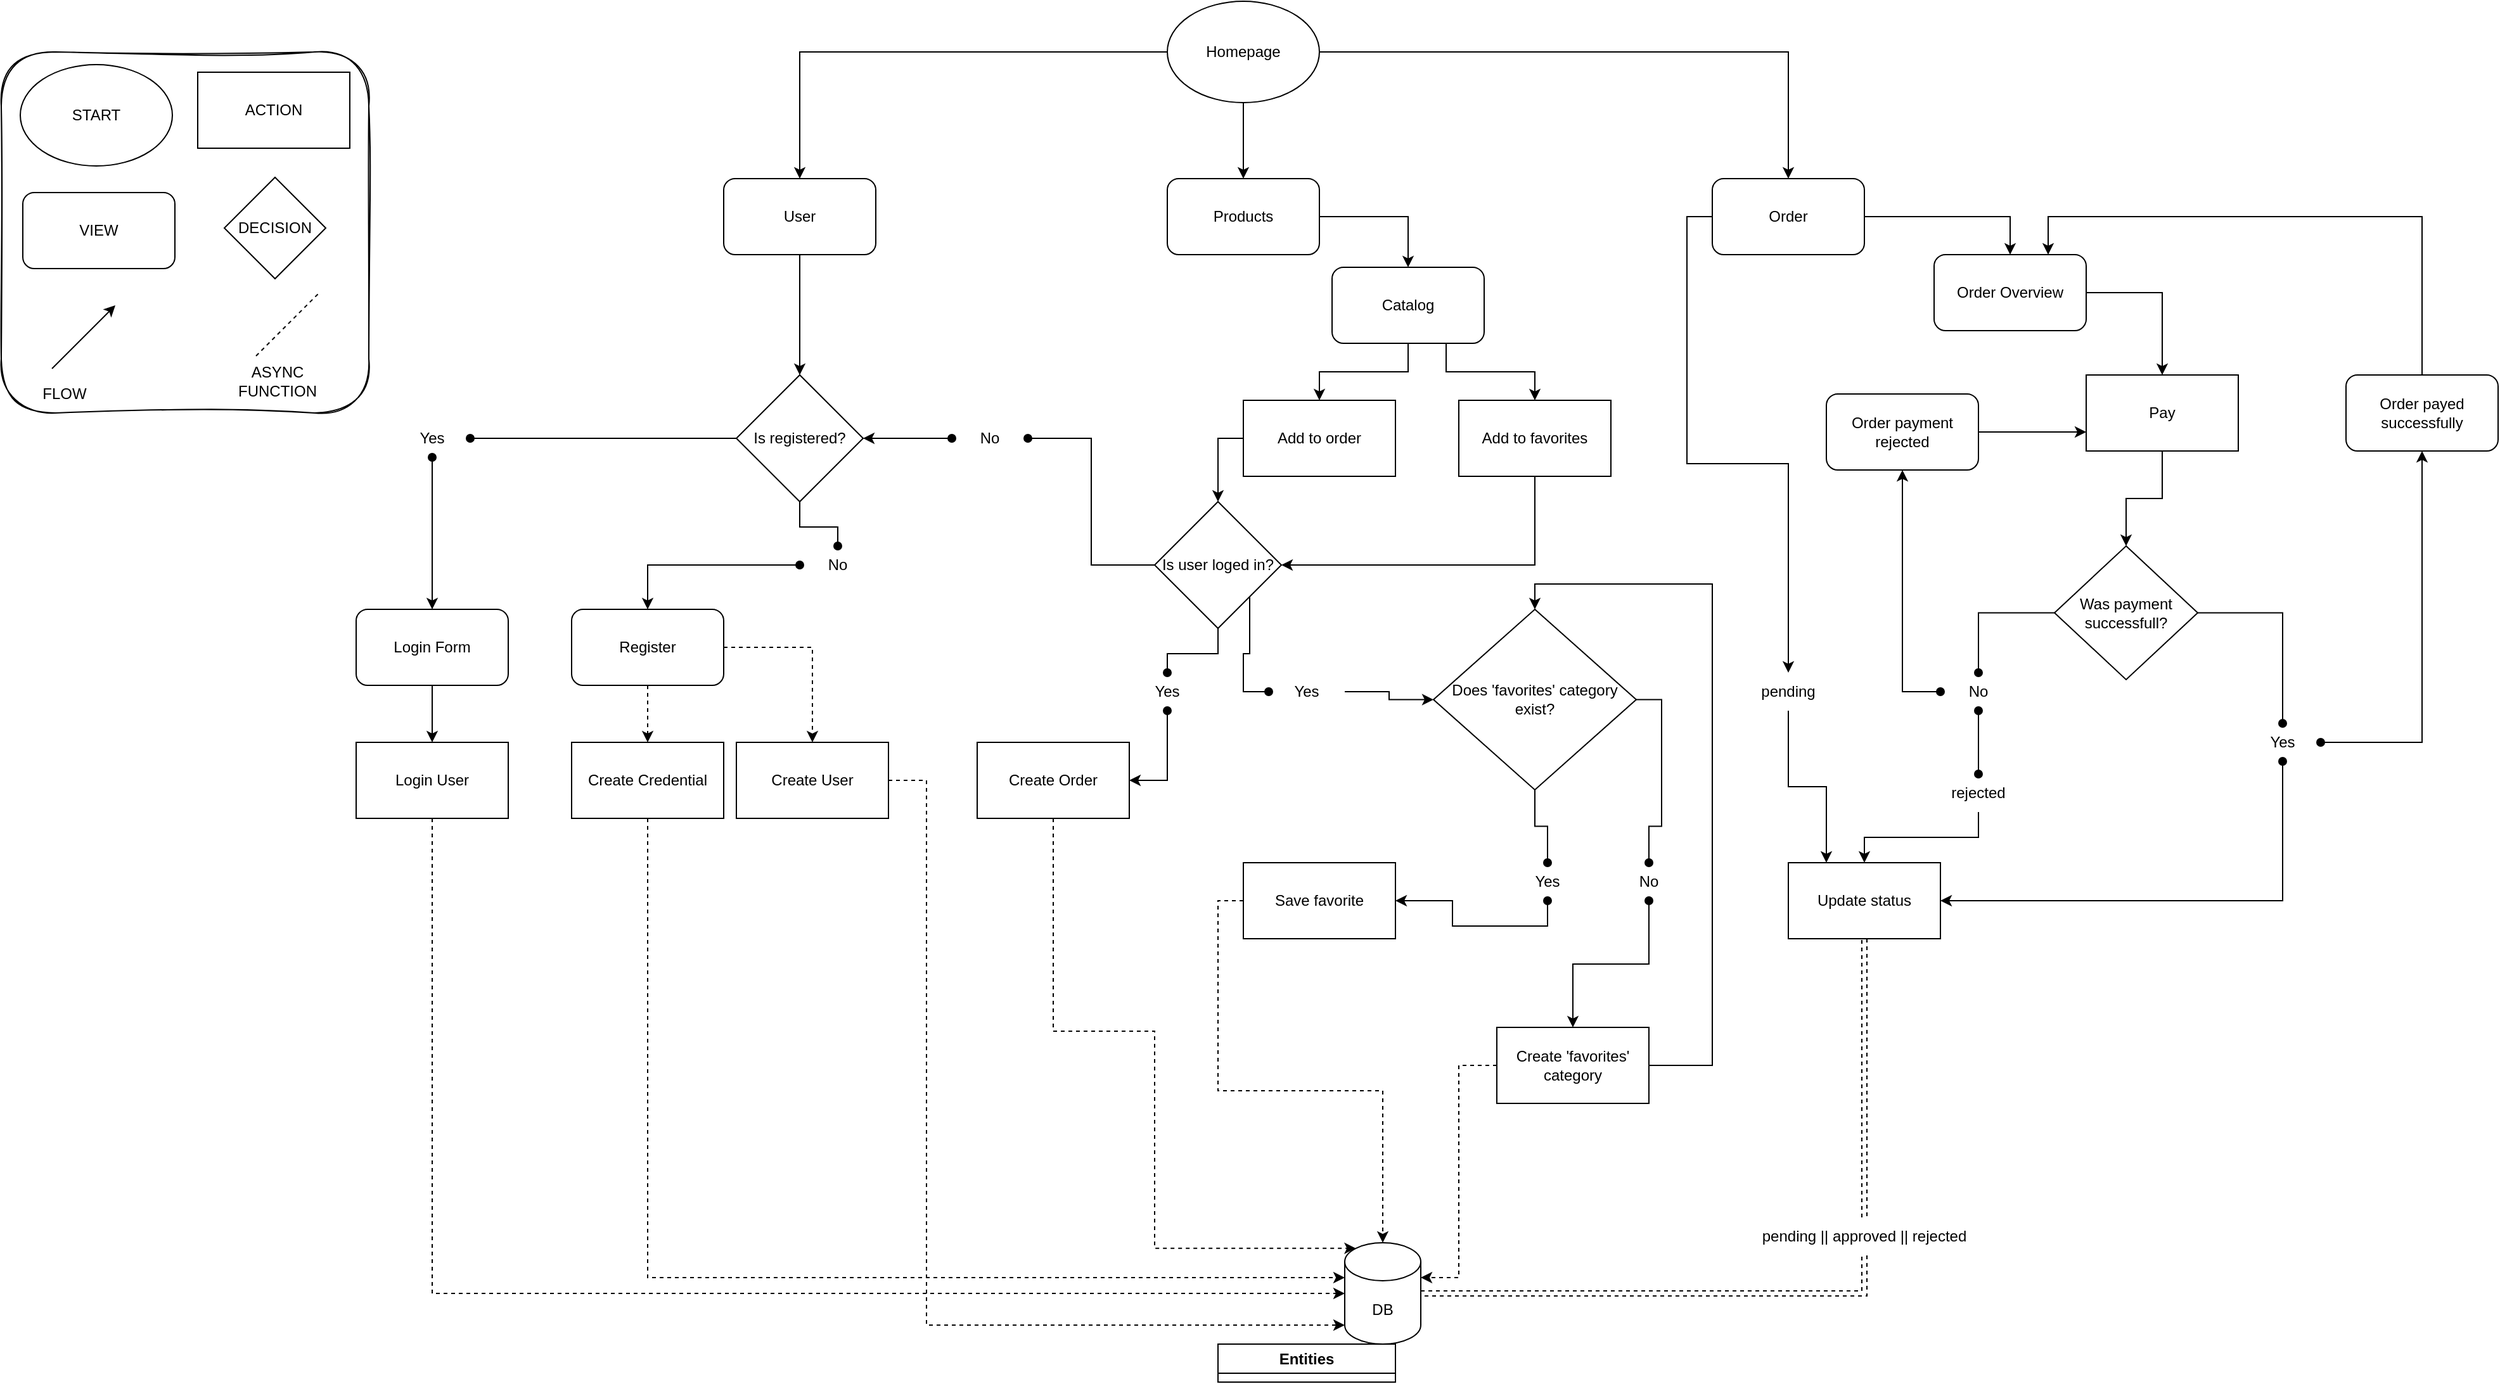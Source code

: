<mxfile version="24.5.3" type="github">
  <diagram name="Página-1" id="2Fvzduwzr8cer9EVC6Ml">
    <mxGraphModel dx="3217" dy="1230" grid="1" gridSize="10" guides="1" tooltips="1" connect="1" arrows="1" fold="1" page="1" pageScale="1" pageWidth="827" pageHeight="1169" math="0" shadow="0">
      <root>
        <mxCell id="0" />
        <mxCell id="1" parent="0" />
        <mxCell id="HE_qEEHTXUtGeVpZ5zVx-15" style="edgeStyle=orthogonalEdgeStyle;rounded=0;orthogonalLoop=1;jettySize=auto;html=1;exitX=0;exitY=0.5;exitDx=0;exitDy=0;entryX=0.5;entryY=0;entryDx=0;entryDy=0;" edge="1" parent="1" source="HE_qEEHTXUtGeVpZ5zVx-1" target="HE_qEEHTXUtGeVpZ5zVx-3">
          <mxGeometry relative="1" as="geometry" />
        </mxCell>
        <mxCell id="HE_qEEHTXUtGeVpZ5zVx-37" style="edgeStyle=orthogonalEdgeStyle;rounded=0;orthogonalLoop=1;jettySize=auto;html=1;exitX=0.5;exitY=1;exitDx=0;exitDy=0;entryX=0.5;entryY=0;entryDx=0;entryDy=0;" edge="1" parent="1" source="HE_qEEHTXUtGeVpZ5zVx-1" target="HE_qEEHTXUtGeVpZ5zVx-4">
          <mxGeometry relative="1" as="geometry" />
        </mxCell>
        <mxCell id="HE_qEEHTXUtGeVpZ5zVx-94" style="edgeStyle=orthogonalEdgeStyle;rounded=0;orthogonalLoop=1;jettySize=auto;html=1;exitX=1;exitY=0.5;exitDx=0;exitDy=0;entryX=0.5;entryY=0;entryDx=0;entryDy=0;" edge="1" parent="1" source="HE_qEEHTXUtGeVpZ5zVx-1" target="HE_qEEHTXUtGeVpZ5zVx-93">
          <mxGeometry relative="1" as="geometry" />
        </mxCell>
        <mxCell id="HE_qEEHTXUtGeVpZ5zVx-1" value="Homepage" style="ellipse;whiteSpace=wrap;html=1;" vertex="1" parent="1">
          <mxGeometry x="140" width="120" height="80" as="geometry" />
        </mxCell>
        <mxCell id="HE_qEEHTXUtGeVpZ5zVx-38" style="edgeStyle=orthogonalEdgeStyle;rounded=0;orthogonalLoop=1;jettySize=auto;html=1;exitX=0.5;exitY=1;exitDx=0;exitDy=0;dashed=1;" edge="1" parent="1" source="HE_qEEHTXUtGeVpZ5zVx-2" target="HE_qEEHTXUtGeVpZ5zVx-30">
          <mxGeometry relative="1" as="geometry" />
        </mxCell>
        <mxCell id="HE_qEEHTXUtGeVpZ5zVx-56" style="edgeStyle=orthogonalEdgeStyle;rounded=0;orthogonalLoop=1;jettySize=auto;html=1;exitX=1;exitY=0.5;exitDx=0;exitDy=0;entryX=0.5;entryY=0;entryDx=0;entryDy=0;dashed=1;" edge="1" parent="1" source="HE_qEEHTXUtGeVpZ5zVx-2" target="HE_qEEHTXUtGeVpZ5zVx-55">
          <mxGeometry relative="1" as="geometry" />
        </mxCell>
        <mxCell id="HE_qEEHTXUtGeVpZ5zVx-2" value="Register" style="rounded=1;whiteSpace=wrap;html=1;" vertex="1" parent="1">
          <mxGeometry x="-330" y="480" width="120" height="60" as="geometry" />
        </mxCell>
        <mxCell id="HE_qEEHTXUtGeVpZ5zVx-6" value="" style="edgeStyle=orthogonalEdgeStyle;rounded=0;orthogonalLoop=1;jettySize=auto;html=1;" edge="1" parent="1" source="HE_qEEHTXUtGeVpZ5zVx-3" target="HE_qEEHTXUtGeVpZ5zVx-5">
          <mxGeometry relative="1" as="geometry" />
        </mxCell>
        <mxCell id="HE_qEEHTXUtGeVpZ5zVx-3" value="User" style="rounded=1;whiteSpace=wrap;html=1;" vertex="1" parent="1">
          <mxGeometry x="-210" y="140" width="120" height="60" as="geometry" />
        </mxCell>
        <mxCell id="HE_qEEHTXUtGeVpZ5zVx-106" style="edgeStyle=orthogonalEdgeStyle;rounded=0;orthogonalLoop=1;jettySize=auto;html=1;exitX=1;exitY=0.5;exitDx=0;exitDy=0;entryX=0.5;entryY=0;entryDx=0;entryDy=0;" edge="1" parent="1" source="HE_qEEHTXUtGeVpZ5zVx-4" target="HE_qEEHTXUtGeVpZ5zVx-17">
          <mxGeometry relative="1" as="geometry" />
        </mxCell>
        <mxCell id="HE_qEEHTXUtGeVpZ5zVx-4" value="Products" style="rounded=1;whiteSpace=wrap;html=1;" vertex="1" parent="1">
          <mxGeometry x="140" y="140" width="120" height="60" as="geometry" />
        </mxCell>
        <mxCell id="HE_qEEHTXUtGeVpZ5zVx-9" value="" style="edgeStyle=orthogonalEdgeStyle;rounded=0;orthogonalLoop=1;jettySize=auto;html=1;startArrow=oval;startFill=1;" edge="1" parent="1" source="HE_qEEHTXUtGeVpZ5zVx-10" target="HE_qEEHTXUtGeVpZ5zVx-8">
          <mxGeometry relative="1" as="geometry" />
        </mxCell>
        <mxCell id="HE_qEEHTXUtGeVpZ5zVx-12" value="" style="edgeStyle=orthogonalEdgeStyle;rounded=0;orthogonalLoop=1;jettySize=auto;html=1;startArrow=oval;startFill=1;" edge="1" parent="1" source="HE_qEEHTXUtGeVpZ5zVx-13" target="HE_qEEHTXUtGeVpZ5zVx-2">
          <mxGeometry relative="1" as="geometry" />
        </mxCell>
        <mxCell id="HE_qEEHTXUtGeVpZ5zVx-5" value="Is registered?" style="rhombus;whiteSpace=wrap;html=1;" vertex="1" parent="1">
          <mxGeometry x="-200" y="295" width="100" height="100" as="geometry" />
        </mxCell>
        <mxCell id="HE_qEEHTXUtGeVpZ5zVx-58" style="edgeStyle=orthogonalEdgeStyle;rounded=0;orthogonalLoop=1;jettySize=auto;html=1;exitX=0.5;exitY=1;exitDx=0;exitDy=0;entryX=0.5;entryY=0;entryDx=0;entryDy=0;" edge="1" parent="1" source="HE_qEEHTXUtGeVpZ5zVx-8" target="HE_qEEHTXUtGeVpZ5zVx-54">
          <mxGeometry relative="1" as="geometry" />
        </mxCell>
        <mxCell id="HE_qEEHTXUtGeVpZ5zVx-8" value="Login Form" style="rounded=1;whiteSpace=wrap;html=1;" vertex="1" parent="1">
          <mxGeometry x="-500" y="480" width="120" height="60" as="geometry" />
        </mxCell>
        <mxCell id="HE_qEEHTXUtGeVpZ5zVx-11" value="" style="edgeStyle=orthogonalEdgeStyle;rounded=0;orthogonalLoop=1;jettySize=auto;html=1;endArrow=oval;endFill=1;" edge="1" parent="1" source="HE_qEEHTXUtGeVpZ5zVx-5" target="HE_qEEHTXUtGeVpZ5zVx-10">
          <mxGeometry relative="1" as="geometry">
            <mxPoint x="20" y="330" as="sourcePoint" />
            <mxPoint x="-150" y="370" as="targetPoint" />
          </mxGeometry>
        </mxCell>
        <mxCell id="HE_qEEHTXUtGeVpZ5zVx-10" value="Yes" style="text;html=1;align=center;verticalAlign=middle;whiteSpace=wrap;rounded=0;" vertex="1" parent="1">
          <mxGeometry x="-470" y="330" width="60" height="30" as="geometry" />
        </mxCell>
        <mxCell id="HE_qEEHTXUtGeVpZ5zVx-14" value="" style="edgeStyle=orthogonalEdgeStyle;rounded=0;orthogonalLoop=1;jettySize=auto;html=1;endArrow=oval;endFill=1;" edge="1" parent="1" source="HE_qEEHTXUtGeVpZ5zVx-5" target="HE_qEEHTXUtGeVpZ5zVx-13">
          <mxGeometry relative="1" as="geometry">
            <mxPoint x="70" y="380" as="sourcePoint" />
            <mxPoint x="70" y="480" as="targetPoint" />
          </mxGeometry>
        </mxCell>
        <mxCell id="HE_qEEHTXUtGeVpZ5zVx-13" value="No" style="text;html=1;align=center;verticalAlign=middle;whiteSpace=wrap;rounded=0;" vertex="1" parent="1">
          <mxGeometry x="-150" y="430" width="60" height="30" as="geometry" />
        </mxCell>
        <mxCell id="HE_qEEHTXUtGeVpZ5zVx-42" style="edgeStyle=orthogonalEdgeStyle;rounded=0;orthogonalLoop=1;jettySize=auto;html=1;exitX=0.5;exitY=1;exitDx=0;exitDy=0;entryX=0.5;entryY=0;entryDx=0;entryDy=0;" edge="1" parent="1" source="HE_qEEHTXUtGeVpZ5zVx-17" target="HE_qEEHTXUtGeVpZ5zVx-19">
          <mxGeometry relative="1" as="geometry" />
        </mxCell>
        <mxCell id="HE_qEEHTXUtGeVpZ5zVx-61" style="edgeStyle=orthogonalEdgeStyle;rounded=0;orthogonalLoop=1;jettySize=auto;html=1;exitX=0.75;exitY=1;exitDx=0;exitDy=0;entryX=0.5;entryY=0;entryDx=0;entryDy=0;" edge="1" parent="1" source="HE_qEEHTXUtGeVpZ5zVx-17" target="HE_qEEHTXUtGeVpZ5zVx-60">
          <mxGeometry relative="1" as="geometry" />
        </mxCell>
        <mxCell id="HE_qEEHTXUtGeVpZ5zVx-17" value="Catalog" style="whiteSpace=wrap;html=1;rounded=1;" vertex="1" parent="1">
          <mxGeometry x="270" y="210" width="120" height="60" as="geometry" />
        </mxCell>
        <mxCell id="HE_qEEHTXUtGeVpZ5zVx-62" style="edgeStyle=orthogonalEdgeStyle;rounded=0;orthogonalLoop=1;jettySize=auto;html=1;exitX=0;exitY=0.5;exitDx=0;exitDy=0;entryX=0.5;entryY=0;entryDx=0;entryDy=0;" edge="1" parent="1" source="HE_qEEHTXUtGeVpZ5zVx-19" target="HE_qEEHTXUtGeVpZ5zVx-21">
          <mxGeometry relative="1" as="geometry" />
        </mxCell>
        <mxCell id="HE_qEEHTXUtGeVpZ5zVx-19" value="Add to order" style="rounded=0;whiteSpace=wrap;html=1;" vertex="1" parent="1">
          <mxGeometry x="200" y="315" width="120" height="60" as="geometry" />
        </mxCell>
        <mxCell id="HE_qEEHTXUtGeVpZ5zVx-23" style="edgeStyle=orthogonalEdgeStyle;rounded=0;orthogonalLoop=1;jettySize=auto;html=1;exitX=0;exitY=0.5;exitDx=0;exitDy=0;entryX=1;entryY=0.5;entryDx=0;entryDy=0;startArrow=oval;startFill=1;" edge="1" parent="1" source="HE_qEEHTXUtGeVpZ5zVx-24" target="HE_qEEHTXUtGeVpZ5zVx-5">
          <mxGeometry relative="1" as="geometry" />
        </mxCell>
        <mxCell id="HE_qEEHTXUtGeVpZ5zVx-44" style="edgeStyle=orthogonalEdgeStyle;rounded=0;orthogonalLoop=1;jettySize=auto;html=1;exitX=0.5;exitY=1;exitDx=0;exitDy=0;entryX=1;entryY=0.5;entryDx=0;entryDy=0;startArrow=oval;startFill=1;" edge="1" parent="1" source="HE_qEEHTXUtGeVpZ5zVx-27" target="HE_qEEHTXUtGeVpZ5zVx-33">
          <mxGeometry relative="1" as="geometry" />
        </mxCell>
        <mxCell id="HE_qEEHTXUtGeVpZ5zVx-47" style="edgeStyle=orthogonalEdgeStyle;rounded=0;orthogonalLoop=1;jettySize=auto;html=1;exitX=0.5;exitY=1;exitDx=0;exitDy=0;entryX=0.5;entryY=0;entryDx=0;entryDy=0;endArrow=oval;endFill=1;" edge="1" parent="1" source="HE_qEEHTXUtGeVpZ5zVx-21" target="HE_qEEHTXUtGeVpZ5zVx-27">
          <mxGeometry relative="1" as="geometry" />
        </mxCell>
        <mxCell id="HE_qEEHTXUtGeVpZ5zVx-21" value="Is user loged in?" style="rhombus;whiteSpace=wrap;html=1;" vertex="1" parent="1">
          <mxGeometry x="130" y="395" width="100" height="100" as="geometry" />
        </mxCell>
        <mxCell id="HE_qEEHTXUtGeVpZ5zVx-25" value="" style="edgeStyle=orthogonalEdgeStyle;rounded=0;orthogonalLoop=1;jettySize=auto;html=1;exitX=0;exitY=0.5;exitDx=0;exitDy=0;entryX=1;entryY=0.5;entryDx=0;entryDy=0;endArrow=oval;endFill=1;" edge="1" parent="1" source="HE_qEEHTXUtGeVpZ5zVx-21" target="HE_qEEHTXUtGeVpZ5zVx-24">
          <mxGeometry relative="1" as="geometry">
            <mxPoint x="270" y="450" as="sourcePoint" />
            <mxPoint x="120" y="330" as="targetPoint" />
          </mxGeometry>
        </mxCell>
        <mxCell id="HE_qEEHTXUtGeVpZ5zVx-24" value="No" style="text;html=1;align=center;verticalAlign=middle;whiteSpace=wrap;rounded=0;" vertex="1" parent="1">
          <mxGeometry x="-30" y="330" width="60" height="30" as="geometry" />
        </mxCell>
        <mxCell id="HE_qEEHTXUtGeVpZ5zVx-29" value="DB" style="shape=cylinder3;whiteSpace=wrap;html=1;boundedLbl=1;backgroundOutline=1;size=15;" vertex="1" parent="1">
          <mxGeometry x="280" y="980" width="60" height="80" as="geometry" />
        </mxCell>
        <mxCell id="HE_qEEHTXUtGeVpZ5zVx-32" style="edgeStyle=orthogonalEdgeStyle;rounded=0;orthogonalLoop=1;jettySize=auto;html=1;exitX=0.5;exitY=1;exitDx=0;exitDy=0;entryX=0;entryY=0;entryDx=0;entryDy=27.5;entryPerimeter=0;dashed=1;" edge="1" parent="1" source="HE_qEEHTXUtGeVpZ5zVx-30" target="HE_qEEHTXUtGeVpZ5zVx-29">
          <mxGeometry relative="1" as="geometry" />
        </mxCell>
        <mxCell id="HE_qEEHTXUtGeVpZ5zVx-30" value="Create Credential" style="rounded=0;whiteSpace=wrap;html=1;" vertex="1" parent="1">
          <mxGeometry x="-330" y="585" width="120" height="60" as="geometry" />
        </mxCell>
        <mxCell id="HE_qEEHTXUtGeVpZ5zVx-105" style="edgeStyle=orthogonalEdgeStyle;rounded=0;orthogonalLoop=1;jettySize=auto;html=1;exitX=0.5;exitY=1;exitDx=0;exitDy=0;entryX=0.145;entryY=0;entryDx=0;entryDy=4.35;entryPerimeter=0;dashed=1;" edge="1" parent="1" source="HE_qEEHTXUtGeVpZ5zVx-33" target="HE_qEEHTXUtGeVpZ5zVx-29">
          <mxGeometry relative="1" as="geometry">
            <Array as="points">
              <mxPoint x="50" y="813" />
              <mxPoint x="130" y="813" />
              <mxPoint x="130" y="984" />
            </Array>
          </mxGeometry>
        </mxCell>
        <mxCell id="HE_qEEHTXUtGeVpZ5zVx-33" value="Create Order" style="rounded=0;whiteSpace=wrap;html=1;" vertex="1" parent="1">
          <mxGeometry x="-10" y="585" width="120" height="60" as="geometry" />
        </mxCell>
        <mxCell id="HE_qEEHTXUtGeVpZ5zVx-27" value="Yes" style="text;html=1;align=center;verticalAlign=middle;whiteSpace=wrap;rounded=0;" vertex="1" parent="1">
          <mxGeometry x="110" y="530" width="60" height="30" as="geometry" />
        </mxCell>
        <mxCell id="HE_qEEHTXUtGeVpZ5zVx-48" value="Entities" style="swimlane;whiteSpace=wrap;html=1;" vertex="1" collapsed="1" parent="1">
          <mxGeometry x="180" y="1060" width="140" height="30" as="geometry">
            <mxRectangle x="185" y="1090" width="150" height="130" as="alternateBounds" />
          </mxGeometry>
        </mxCell>
        <mxCell id="HE_qEEHTXUtGeVpZ5zVx-49" value="Category" style="text;html=1;align=center;verticalAlign=middle;resizable=0;points=[];autosize=1;strokeColor=none;fillColor=none;" vertex="1" parent="HE_qEEHTXUtGeVpZ5zVx-48">
          <mxGeometry y="38" width="70" height="30" as="geometry" />
        </mxCell>
        <mxCell id="HE_qEEHTXUtGeVpZ5zVx-50" value="Credential" style="text;html=1;align=center;verticalAlign=middle;resizable=0;points=[];autosize=1;strokeColor=none;fillColor=none;" vertex="1" parent="HE_qEEHTXUtGeVpZ5zVx-48">
          <mxGeometry x="65" y="38" width="80" height="30" as="geometry" />
        </mxCell>
        <mxCell id="HE_qEEHTXUtGeVpZ5zVx-51" value="Order" style="text;html=1;align=center;verticalAlign=middle;resizable=0;points=[];autosize=1;strokeColor=none;fillColor=none;" vertex="1" parent="HE_qEEHTXUtGeVpZ5zVx-48">
          <mxGeometry x="10" y="67" width="50" height="30" as="geometry" />
        </mxCell>
        <mxCell id="HE_qEEHTXUtGeVpZ5zVx-53" value="User" style="text;html=1;align=center;verticalAlign=middle;resizable=0;points=[];autosize=1;strokeColor=none;fillColor=none;" vertex="1" parent="HE_qEEHTXUtGeVpZ5zVx-48">
          <mxGeometry x="10" y="98" width="50" height="30" as="geometry" />
        </mxCell>
        <mxCell id="HE_qEEHTXUtGeVpZ5zVx-52" value="Produuct" style="text;html=1;align=center;verticalAlign=middle;resizable=0;points=[];autosize=1;strokeColor=none;fillColor=none;" vertex="1" parent="HE_qEEHTXUtGeVpZ5zVx-48">
          <mxGeometry x="65" y="68" width="70" height="30" as="geometry" />
        </mxCell>
        <mxCell id="HE_qEEHTXUtGeVpZ5zVx-85" value="Favorites (?)" style="text;html=1;align=center;verticalAlign=middle;resizable=0;points=[];autosize=1;strokeColor=none;fillColor=none;" vertex="1" parent="HE_qEEHTXUtGeVpZ5zVx-48">
          <mxGeometry x="59" y="97" width="90" height="30" as="geometry" />
        </mxCell>
        <mxCell id="HE_qEEHTXUtGeVpZ5zVx-54" value="Login User" style="rounded=0;whiteSpace=wrap;html=1;" vertex="1" parent="1">
          <mxGeometry x="-500" y="585" width="120" height="60" as="geometry" />
        </mxCell>
        <mxCell id="HE_qEEHTXUtGeVpZ5zVx-57" value="" style="edgeStyle=orthogonalEdgeStyle;rounded=0;orthogonalLoop=1;jettySize=auto;html=1;entryX=0;entryY=1;entryDx=0;entryDy=-15;entryPerimeter=0;dashed=1;" edge="1" parent="1" source="HE_qEEHTXUtGeVpZ5zVx-55" target="HE_qEEHTXUtGeVpZ5zVx-29">
          <mxGeometry relative="1" as="geometry">
            <Array as="points">
              <mxPoint x="-50" y="615" />
              <mxPoint x="-50" y="1045" />
            </Array>
          </mxGeometry>
        </mxCell>
        <mxCell id="HE_qEEHTXUtGeVpZ5zVx-55" value="Create User" style="rounded=0;whiteSpace=wrap;html=1;" vertex="1" parent="1">
          <mxGeometry x="-200" y="585" width="120" height="60" as="geometry" />
        </mxCell>
        <mxCell id="HE_qEEHTXUtGeVpZ5zVx-59" style="edgeStyle=orthogonalEdgeStyle;rounded=0;orthogonalLoop=1;jettySize=auto;html=1;exitX=0.5;exitY=1;exitDx=0;exitDy=0;entryX=0;entryY=0.5;entryDx=0;entryDy=0;entryPerimeter=0;dashed=1;" edge="1" parent="1" source="HE_qEEHTXUtGeVpZ5zVx-54" target="HE_qEEHTXUtGeVpZ5zVx-29">
          <mxGeometry relative="1" as="geometry" />
        </mxCell>
        <mxCell id="HE_qEEHTXUtGeVpZ5zVx-63" style="edgeStyle=orthogonalEdgeStyle;rounded=0;orthogonalLoop=1;jettySize=auto;html=1;exitX=0.5;exitY=1;exitDx=0;exitDy=0;entryX=1;entryY=0.5;entryDx=0;entryDy=0;" edge="1" parent="1" source="HE_qEEHTXUtGeVpZ5zVx-60" target="HE_qEEHTXUtGeVpZ5zVx-21">
          <mxGeometry relative="1" as="geometry" />
        </mxCell>
        <mxCell id="HE_qEEHTXUtGeVpZ5zVx-60" value="Add to favorites" style="rounded=0;whiteSpace=wrap;html=1;" vertex="1" parent="1">
          <mxGeometry x="370" y="315" width="120" height="60" as="geometry" />
        </mxCell>
        <mxCell id="HE_qEEHTXUtGeVpZ5zVx-64" value="Save favorite" style="rounded=0;whiteSpace=wrap;html=1;" vertex="1" parent="1">
          <mxGeometry x="200" y="680" width="120" height="60" as="geometry" />
        </mxCell>
        <mxCell id="HE_qEEHTXUtGeVpZ5zVx-68" value="" style="edgeStyle=orthogonalEdgeStyle;rounded=0;orthogonalLoop=1;jettySize=auto;html=1;exitX=1;exitY=1;exitDx=0;exitDy=0;entryX=0;entryY=0.5;entryDx=0;entryDy=0;endArrow=oval;endFill=1;" edge="1" parent="1" source="HE_qEEHTXUtGeVpZ5zVx-21" target="HE_qEEHTXUtGeVpZ5zVx-67">
          <mxGeometry relative="1" as="geometry">
            <mxPoint x="180" y="495" as="sourcePoint" />
            <mxPoint x="230" y="610" as="targetPoint" />
          </mxGeometry>
        </mxCell>
        <mxCell id="HE_qEEHTXUtGeVpZ5zVx-78" style="edgeStyle=orthogonalEdgeStyle;rounded=0;orthogonalLoop=1;jettySize=auto;html=1;exitX=1;exitY=0.5;exitDx=0;exitDy=0;entryX=0;entryY=0.5;entryDx=0;entryDy=0;" edge="1" parent="1" source="HE_qEEHTXUtGeVpZ5zVx-67" target="HE_qEEHTXUtGeVpZ5zVx-77">
          <mxGeometry relative="1" as="geometry" />
        </mxCell>
        <mxCell id="HE_qEEHTXUtGeVpZ5zVx-67" value="Yes" style="text;html=1;align=center;verticalAlign=middle;whiteSpace=wrap;rounded=0;" vertex="1" parent="1">
          <mxGeometry x="220" y="530" width="60" height="30" as="geometry" />
        </mxCell>
        <mxCell id="HE_qEEHTXUtGeVpZ5zVx-80" style="edgeStyle=orthogonalEdgeStyle;rounded=0;orthogonalLoop=1;jettySize=auto;html=1;exitX=0.5;exitY=1;exitDx=0;exitDy=0;entryX=1;entryY=0.5;entryDx=0;entryDy=0;startArrow=oval;startFill=1;" edge="1" parent="1" source="HE_qEEHTXUtGeVpZ5zVx-81" target="HE_qEEHTXUtGeVpZ5zVx-64">
          <mxGeometry relative="1" as="geometry" />
        </mxCell>
        <mxCell id="HE_qEEHTXUtGeVpZ5zVx-83" style="edgeStyle=orthogonalEdgeStyle;rounded=0;orthogonalLoop=1;jettySize=auto;html=1;exitX=0.5;exitY=1;exitDx=0;exitDy=0;entryX=0.5;entryY=0;entryDx=0;entryDy=0;endArrow=oval;endFill=1;" edge="1" parent="1" source="HE_qEEHTXUtGeVpZ5zVx-77" target="HE_qEEHTXUtGeVpZ5zVx-81">
          <mxGeometry relative="1" as="geometry" />
        </mxCell>
        <mxCell id="HE_qEEHTXUtGeVpZ5zVx-77" value="Does &#39;favorites&#39; category exist?" style="rhombus;whiteSpace=wrap;html=1;" vertex="1" parent="1">
          <mxGeometry x="350" y="480" width="160" height="142.5" as="geometry" />
        </mxCell>
        <mxCell id="HE_qEEHTXUtGeVpZ5zVx-79" style="edgeStyle=orthogonalEdgeStyle;rounded=0;orthogonalLoop=1;jettySize=auto;html=1;exitX=0;exitY=0.5;exitDx=0;exitDy=0;entryX=0.5;entryY=0;entryDx=0;entryDy=0;entryPerimeter=0;dashed=1;" edge="1" parent="1" source="HE_qEEHTXUtGeVpZ5zVx-64" target="HE_qEEHTXUtGeVpZ5zVx-29">
          <mxGeometry relative="1" as="geometry" />
        </mxCell>
        <mxCell id="HE_qEEHTXUtGeVpZ5zVx-81" value="Yes" style="text;html=1;align=center;verticalAlign=middle;whiteSpace=wrap;rounded=0;" vertex="1" parent="1">
          <mxGeometry x="410" y="680" width="60" height="30" as="geometry" />
        </mxCell>
        <mxCell id="HE_qEEHTXUtGeVpZ5zVx-89" style="edgeStyle=orthogonalEdgeStyle;rounded=0;orthogonalLoop=1;jettySize=auto;html=1;exitX=1;exitY=0.5;exitDx=0;exitDy=0;entryX=0.5;entryY=0;entryDx=0;entryDy=0;" edge="1" parent="1" source="HE_qEEHTXUtGeVpZ5zVx-86" target="HE_qEEHTXUtGeVpZ5zVx-77">
          <mxGeometry relative="1" as="geometry">
            <Array as="points">
              <mxPoint x="570" y="840" />
              <mxPoint x="570" y="460" />
              <mxPoint x="430" y="460" />
            </Array>
          </mxGeometry>
        </mxCell>
        <mxCell id="HE_qEEHTXUtGeVpZ5zVx-86" value="Create &#39;favorites&#39; category" style="rounded=0;whiteSpace=wrap;html=1;" vertex="1" parent="1">
          <mxGeometry x="400" y="810" width="120" height="60" as="geometry" />
        </mxCell>
        <mxCell id="HE_qEEHTXUtGeVpZ5zVx-88" style="edgeStyle=orthogonalEdgeStyle;rounded=0;orthogonalLoop=1;jettySize=auto;html=1;exitX=0;exitY=0.5;exitDx=0;exitDy=0;entryX=1;entryY=0;entryDx=0;entryDy=27.5;entryPerimeter=0;dashed=1;" edge="1" parent="1" source="HE_qEEHTXUtGeVpZ5zVx-86" target="HE_qEEHTXUtGeVpZ5zVx-29">
          <mxGeometry relative="1" as="geometry" />
        </mxCell>
        <mxCell id="HE_qEEHTXUtGeVpZ5zVx-91" value="" style="edgeStyle=orthogonalEdgeStyle;rounded=0;orthogonalLoop=1;jettySize=auto;html=1;exitX=1;exitY=0.5;exitDx=0;exitDy=0;entryX=0.5;entryY=0;entryDx=0;entryDy=0;endArrow=oval;endFill=1;" edge="1" parent="1" source="HE_qEEHTXUtGeVpZ5zVx-77" target="HE_qEEHTXUtGeVpZ5zVx-90">
          <mxGeometry relative="1" as="geometry">
            <mxPoint x="510" y="545" as="sourcePoint" />
            <mxPoint x="550" y="820" as="targetPoint" />
          </mxGeometry>
        </mxCell>
        <mxCell id="HE_qEEHTXUtGeVpZ5zVx-92" style="edgeStyle=orthogonalEdgeStyle;rounded=0;orthogonalLoop=1;jettySize=auto;html=1;exitX=0.5;exitY=1;exitDx=0;exitDy=0;entryX=0.5;entryY=0;entryDx=0;entryDy=0;startArrow=oval;startFill=1;" edge="1" parent="1" source="HE_qEEHTXUtGeVpZ5zVx-90" target="HE_qEEHTXUtGeVpZ5zVx-86">
          <mxGeometry relative="1" as="geometry" />
        </mxCell>
        <mxCell id="HE_qEEHTXUtGeVpZ5zVx-90" value="No" style="text;html=1;align=center;verticalAlign=middle;whiteSpace=wrap;rounded=0;" vertex="1" parent="1">
          <mxGeometry x="490" y="680" width="60" height="30" as="geometry" />
        </mxCell>
        <mxCell id="HE_qEEHTXUtGeVpZ5zVx-135" style="edgeStyle=orthogonalEdgeStyle;rounded=0;orthogonalLoop=1;jettySize=auto;html=1;exitX=0.5;exitY=1;exitDx=0;exitDy=0;entryX=0.25;entryY=0;entryDx=0;entryDy=0;" edge="1" parent="1" source="HE_qEEHTXUtGeVpZ5zVx-136" target="HE_qEEHTXUtGeVpZ5zVx-112">
          <mxGeometry relative="1" as="geometry" />
        </mxCell>
        <mxCell id="HE_qEEHTXUtGeVpZ5zVx-147" style="edgeStyle=orthogonalEdgeStyle;rounded=0;orthogonalLoop=1;jettySize=auto;html=1;exitX=1;exitY=0.5;exitDx=0;exitDy=0;entryX=0.5;entryY=0;entryDx=0;entryDy=0;" edge="1" parent="1" source="HE_qEEHTXUtGeVpZ5zVx-93" target="HE_qEEHTXUtGeVpZ5zVx-146">
          <mxGeometry relative="1" as="geometry" />
        </mxCell>
        <mxCell id="HE_qEEHTXUtGeVpZ5zVx-93" value="Order" style="rounded=1;whiteSpace=wrap;html=1;" vertex="1" parent="1">
          <mxGeometry x="570" y="140" width="120" height="60" as="geometry" />
        </mxCell>
        <mxCell id="HE_qEEHTXUtGeVpZ5zVx-112" value="Update status" style="rounded=0;whiteSpace=wrap;html=1;" vertex="1" parent="1">
          <mxGeometry x="630" y="680" width="120" height="60" as="geometry" />
        </mxCell>
        <mxCell id="HE_qEEHTXUtGeVpZ5zVx-114" style="edgeStyle=orthogonalEdgeStyle;rounded=0;orthogonalLoop=1;jettySize=auto;html=1;exitX=0.5;exitY=1;exitDx=0;exitDy=0;entryX=1;entryY=0.5;entryDx=0;entryDy=0;entryPerimeter=0;dashed=1;startArrow=classic;startFill=1;shape=link;" edge="1" parent="1" source="HE_qEEHTXUtGeVpZ5zVx-121" target="HE_qEEHTXUtGeVpZ5zVx-29">
          <mxGeometry relative="1" as="geometry" />
        </mxCell>
        <mxCell id="HE_qEEHTXUtGeVpZ5zVx-171" style="edgeStyle=orthogonalEdgeStyle;rounded=0;orthogonalLoop=1;jettySize=auto;html=1;exitX=0.5;exitY=0;exitDx=0;exitDy=0;entryX=0.75;entryY=0;entryDx=0;entryDy=0;" edge="1" parent="1" source="HE_qEEHTXUtGeVpZ5zVx-116" target="HE_qEEHTXUtGeVpZ5zVx-146">
          <mxGeometry relative="1" as="geometry">
            <Array as="points">
              <mxPoint x="1130" y="170" />
              <mxPoint x="835" y="170" />
            </Array>
          </mxGeometry>
        </mxCell>
        <mxCell id="HE_qEEHTXUtGeVpZ5zVx-116" value="Order payed successfully" style="rounded=1;whiteSpace=wrap;html=1;" vertex="1" parent="1">
          <mxGeometry x="1070" y="295" width="120" height="60" as="geometry" />
        </mxCell>
        <mxCell id="HE_qEEHTXUtGeVpZ5zVx-122" value="" style="edgeStyle=orthogonalEdgeStyle;rounded=0;orthogonalLoop=1;jettySize=auto;html=1;exitX=0.5;exitY=1;exitDx=0;exitDy=0;entryX=0.5;entryY=0;entryDx=0;entryDy=0;dashed=1;startArrow=classic;startFill=1;shape=link;" edge="1" parent="1" source="HE_qEEHTXUtGeVpZ5zVx-112" target="HE_qEEHTXUtGeVpZ5zVx-121">
          <mxGeometry relative="1" as="geometry">
            <mxPoint x="690" y="740" as="sourcePoint" />
            <mxPoint x="340" y="1020" as="targetPoint" />
          </mxGeometry>
        </mxCell>
        <mxCell id="HE_qEEHTXUtGeVpZ5zVx-121" value="pending ||&amp;nbsp;approved || rejected" style="text;html=1;align=center;verticalAlign=middle;whiteSpace=wrap;rounded=0;" vertex="1" parent="1">
          <mxGeometry x="605" y="960" width="170" height="30" as="geometry" />
        </mxCell>
        <mxCell id="HE_qEEHTXUtGeVpZ5zVx-172" style="edgeStyle=orthogonalEdgeStyle;rounded=0;orthogonalLoop=1;jettySize=auto;html=1;exitX=1;exitY=0.5;exitDx=0;exitDy=0;entryX=0;entryY=0.75;entryDx=0;entryDy=0;" edge="1" parent="1" source="HE_qEEHTXUtGeVpZ5zVx-126" target="HE_qEEHTXUtGeVpZ5zVx-149">
          <mxGeometry relative="1" as="geometry" />
        </mxCell>
        <mxCell id="HE_qEEHTXUtGeVpZ5zVx-126" value="Order payment rejected" style="rounded=1;whiteSpace=wrap;html=1;" vertex="1" parent="1">
          <mxGeometry x="660" y="310" width="120" height="60" as="geometry" />
        </mxCell>
        <mxCell id="HE_qEEHTXUtGeVpZ5zVx-136" value="pending" style="text;html=1;align=center;verticalAlign=middle;whiteSpace=wrap;rounded=0;" vertex="1" parent="1">
          <mxGeometry x="600" y="530" width="60" height="30" as="geometry" />
        </mxCell>
        <mxCell id="HE_qEEHTXUtGeVpZ5zVx-153" style="edgeStyle=orthogonalEdgeStyle;rounded=0;orthogonalLoop=1;jettySize=auto;html=1;exitX=0.5;exitY=1;exitDx=0;exitDy=0;entryX=0.5;entryY=0;entryDx=0;entryDy=0;" edge="1" parent="1" source="HE_qEEHTXUtGeVpZ5zVx-158" target="HE_qEEHTXUtGeVpZ5zVx-112">
          <mxGeometry relative="1" as="geometry" />
        </mxCell>
        <mxCell id="HE_qEEHTXUtGeVpZ5zVx-164" style="edgeStyle=orthogonalEdgeStyle;rounded=0;orthogonalLoop=1;jettySize=auto;html=1;exitX=0.5;exitY=1;exitDx=0;exitDy=0;entryX=1;entryY=0.5;entryDx=0;entryDy=0;startArrow=oval;startFill=1;" edge="1" parent="1" source="HE_qEEHTXUtGeVpZ5zVx-160" target="HE_qEEHTXUtGeVpZ5zVx-112">
          <mxGeometry relative="1" as="geometry">
            <Array as="points" />
          </mxGeometry>
        </mxCell>
        <mxCell id="HE_qEEHTXUtGeVpZ5zVx-138" value="Was payment successfull?" style="rhombus;whiteSpace=wrap;html=1;" vertex="1" parent="1">
          <mxGeometry x="840" y="430" width="113" height="105.47" as="geometry" />
        </mxCell>
        <mxCell id="HE_qEEHTXUtGeVpZ5zVx-140" style="edgeStyle=orthogonalEdgeStyle;rounded=0;orthogonalLoop=1;jettySize=auto;html=1;exitX=0;exitY=0.5;exitDx=0;exitDy=0;entryX=0.5;entryY=0;entryDx=0;entryDy=0;" edge="1" parent="1" source="HE_qEEHTXUtGeVpZ5zVx-93" target="HE_qEEHTXUtGeVpZ5zVx-136">
          <mxGeometry relative="1" as="geometry" />
        </mxCell>
        <mxCell id="HE_qEEHTXUtGeVpZ5zVx-150" style="edgeStyle=orthogonalEdgeStyle;rounded=0;orthogonalLoop=1;jettySize=auto;html=1;exitX=1;exitY=0.5;exitDx=0;exitDy=0;entryX=0.5;entryY=0;entryDx=0;entryDy=0;" edge="1" parent="1" source="HE_qEEHTXUtGeVpZ5zVx-146" target="HE_qEEHTXUtGeVpZ5zVx-149">
          <mxGeometry relative="1" as="geometry" />
        </mxCell>
        <mxCell id="HE_qEEHTXUtGeVpZ5zVx-146" value="Order Overview" style="rounded=1;whiteSpace=wrap;html=1;" vertex="1" parent="1">
          <mxGeometry x="745" y="200" width="120" height="60" as="geometry" />
        </mxCell>
        <mxCell id="HE_qEEHTXUtGeVpZ5zVx-151" style="edgeStyle=orthogonalEdgeStyle;rounded=0;orthogonalLoop=1;jettySize=auto;html=1;exitX=0.5;exitY=1;exitDx=0;exitDy=0;entryX=0.5;entryY=0;entryDx=0;entryDy=0;" edge="1" parent="1" source="HE_qEEHTXUtGeVpZ5zVx-149" target="HE_qEEHTXUtGeVpZ5zVx-138">
          <mxGeometry relative="1" as="geometry" />
        </mxCell>
        <mxCell id="HE_qEEHTXUtGeVpZ5zVx-149" value="Pay" style="rounded=0;whiteSpace=wrap;html=1;" vertex="1" parent="1">
          <mxGeometry x="865" y="295" width="120" height="60" as="geometry" />
        </mxCell>
        <mxCell id="HE_qEEHTXUtGeVpZ5zVx-156" value="" style="edgeStyle=orthogonalEdgeStyle;rounded=0;orthogonalLoop=1;jettySize=auto;html=1;exitX=0;exitY=0.5;exitDx=0;exitDy=0;entryX=0.5;entryY=0;entryDx=0;entryDy=0;endArrow=oval;endFill=1;" edge="1" parent="1" source="HE_qEEHTXUtGeVpZ5zVx-138" target="HE_qEEHTXUtGeVpZ5zVx-155">
          <mxGeometry relative="1" as="geometry">
            <mxPoint x="770" y="503" as="sourcePoint" />
            <mxPoint x="690" y="680" as="targetPoint" />
          </mxGeometry>
        </mxCell>
        <mxCell id="HE_qEEHTXUtGeVpZ5zVx-167" style="edgeStyle=orthogonalEdgeStyle;rounded=0;orthogonalLoop=1;jettySize=auto;html=1;exitX=0;exitY=0.5;exitDx=0;exitDy=0;entryX=0.5;entryY=1;entryDx=0;entryDy=0;startArrow=oval;startFill=1;" edge="1" parent="1" source="HE_qEEHTXUtGeVpZ5zVx-155" target="HE_qEEHTXUtGeVpZ5zVx-126">
          <mxGeometry relative="1" as="geometry">
            <Array as="points">
              <mxPoint x="720" y="545" />
            </Array>
          </mxGeometry>
        </mxCell>
        <mxCell id="HE_qEEHTXUtGeVpZ5zVx-155" value="No" style="text;html=1;align=center;verticalAlign=middle;whiteSpace=wrap;rounded=0;" vertex="1" parent="1">
          <mxGeometry x="750" y="530" width="60" height="30" as="geometry" />
        </mxCell>
        <mxCell id="HE_qEEHTXUtGeVpZ5zVx-159" value="" style="edgeStyle=orthogonalEdgeStyle;rounded=0;orthogonalLoop=1;jettySize=auto;html=1;exitX=0.5;exitY=1;exitDx=0;exitDy=0;entryX=0.5;entryY=0;entryDx=0;entryDy=0;startArrow=oval;startFill=1;endArrow=oval;endFill=1;" edge="1" parent="1" source="HE_qEEHTXUtGeVpZ5zVx-155" target="HE_qEEHTXUtGeVpZ5zVx-158">
          <mxGeometry relative="1" as="geometry">
            <mxPoint x="780" y="560" as="sourcePoint" />
            <mxPoint x="690" y="680" as="targetPoint" />
          </mxGeometry>
        </mxCell>
        <mxCell id="HE_qEEHTXUtGeVpZ5zVx-158" value="rejected" style="text;html=1;align=center;verticalAlign=middle;whiteSpace=wrap;rounded=0;" vertex="1" parent="1">
          <mxGeometry x="750" y="610" width="60" height="30" as="geometry" />
        </mxCell>
        <mxCell id="HE_qEEHTXUtGeVpZ5zVx-169" value="" style="edgeStyle=orthogonalEdgeStyle;rounded=0;orthogonalLoop=1;jettySize=auto;html=1;exitX=1;exitY=0.5;exitDx=0;exitDy=0;entryX=0.5;entryY=0;entryDx=0;entryDy=0;endArrow=oval;endFill=1;" edge="1" parent="1" source="HE_qEEHTXUtGeVpZ5zVx-138" target="HE_qEEHTXUtGeVpZ5zVx-160">
          <mxGeometry relative="1" as="geometry">
            <mxPoint x="953" y="483" as="sourcePoint" />
            <mxPoint x="750" y="710" as="targetPoint" />
            <Array as="points">
              <mxPoint x="1020" y="483" />
            </Array>
          </mxGeometry>
        </mxCell>
        <mxCell id="HE_qEEHTXUtGeVpZ5zVx-170" style="edgeStyle=orthogonalEdgeStyle;rounded=0;orthogonalLoop=1;jettySize=auto;html=1;exitX=1;exitY=0.5;exitDx=0;exitDy=0;entryX=0.5;entryY=1;entryDx=0;entryDy=0;startArrow=oval;startFill=1;" edge="1" parent="1" source="HE_qEEHTXUtGeVpZ5zVx-160" target="HE_qEEHTXUtGeVpZ5zVx-116">
          <mxGeometry relative="1" as="geometry">
            <Array as="points">
              <mxPoint x="1130" y="585" />
              <mxPoint x="1130" y="355" />
            </Array>
          </mxGeometry>
        </mxCell>
        <mxCell id="HE_qEEHTXUtGeVpZ5zVx-160" value="Yes" style="text;html=1;align=center;verticalAlign=middle;whiteSpace=wrap;rounded=0;" vertex="1" parent="1">
          <mxGeometry x="990" y="570" width="60" height="30" as="geometry" />
        </mxCell>
        <mxCell id="HE_qEEHTXUtGeVpZ5zVx-182" value="" style="group;rounded=1;strokeColor=default;shadow=0;glass=0;sketch=1;curveFitting=1;jiggle=2;" vertex="1" connectable="0" parent="1">
          <mxGeometry x="-780" y="40" width="290" height="285" as="geometry" />
        </mxCell>
        <mxCell id="HE_qEEHTXUtGeVpZ5zVx-173" value="START" style="ellipse;whiteSpace=wrap;html=1;" vertex="1" parent="HE_qEEHTXUtGeVpZ5zVx-182">
          <mxGeometry x="15" y="10" width="120" height="80" as="geometry" />
        </mxCell>
        <mxCell id="HE_qEEHTXUtGeVpZ5zVx-175" value="VIEW" style="rounded=1;whiteSpace=wrap;html=1;" vertex="1" parent="HE_qEEHTXUtGeVpZ5zVx-182">
          <mxGeometry x="17" y="111" width="120" height="60" as="geometry" />
        </mxCell>
        <mxCell id="HE_qEEHTXUtGeVpZ5zVx-176" value="ACTION" style="rounded=0;whiteSpace=wrap;html=1;" vertex="1" parent="HE_qEEHTXUtGeVpZ5zVx-182">
          <mxGeometry x="155" y="16" width="120" height="60" as="geometry" />
        </mxCell>
        <mxCell id="HE_qEEHTXUtGeVpZ5zVx-177" value="DECISION" style="rhombus;whiteSpace=wrap;html=1;" vertex="1" parent="HE_qEEHTXUtGeVpZ5zVx-182">
          <mxGeometry x="176" y="99" width="80" height="80" as="geometry" />
        </mxCell>
        <mxCell id="HE_qEEHTXUtGeVpZ5zVx-178" value="" style="endArrow=classic;html=1;rounded=0;" edge="1" parent="HE_qEEHTXUtGeVpZ5zVx-182">
          <mxGeometry width="50" height="50" relative="1" as="geometry">
            <mxPoint x="40" y="250" as="sourcePoint" />
            <mxPoint x="90" y="200" as="targetPoint" />
          </mxGeometry>
        </mxCell>
        <mxCell id="HE_qEEHTXUtGeVpZ5zVx-179" value="FLOW" style="text;html=1;align=center;verticalAlign=middle;whiteSpace=wrap;rounded=0;" vertex="1" parent="HE_qEEHTXUtGeVpZ5zVx-182">
          <mxGeometry x="20" y="255" width="60" height="30" as="geometry" />
        </mxCell>
        <mxCell id="HE_qEEHTXUtGeVpZ5zVx-180" value="" style="endArrow=none;dashed=1;html=1;rounded=0;" edge="1" parent="HE_qEEHTXUtGeVpZ5zVx-182">
          <mxGeometry width="50" height="50" relative="1" as="geometry">
            <mxPoint x="201" y="240" as="sourcePoint" />
            <mxPoint x="251" y="190" as="targetPoint" />
          </mxGeometry>
        </mxCell>
        <mxCell id="HE_qEEHTXUtGeVpZ5zVx-181" value="ASYNC FUNCTION" style="text;html=1;align=center;verticalAlign=middle;whiteSpace=wrap;rounded=0;" vertex="1" parent="HE_qEEHTXUtGeVpZ5zVx-182">
          <mxGeometry x="188" y="245" width="60" height="30" as="geometry" />
        </mxCell>
      </root>
    </mxGraphModel>
  </diagram>
</mxfile>

